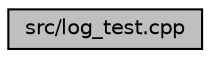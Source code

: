 digraph "src/log_test.cpp"
{
  edge [fontname="Helvetica",fontsize="10",labelfontname="Helvetica",labelfontsize="10"];
  node [fontname="Helvetica",fontsize="10",shape=record];
  Node1 [label="src/log_test.cpp",height=0.2,width=0.4,color="black", fillcolor="grey75", style="filled", fontcolor="black"];
}
